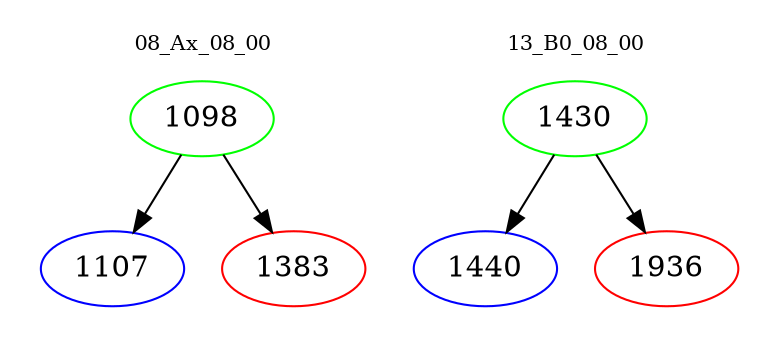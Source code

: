 digraph{
subgraph cluster_0 {
color = white
label = "08_Ax_08_00";
fontsize=10;
T0_1098 [label="1098", color="green"]
T0_1098 -> T0_1107 [color="black"]
T0_1107 [label="1107", color="blue"]
T0_1098 -> T0_1383 [color="black"]
T0_1383 [label="1383", color="red"]
}
subgraph cluster_1 {
color = white
label = "13_B0_08_00";
fontsize=10;
T1_1430 [label="1430", color="green"]
T1_1430 -> T1_1440 [color="black"]
T1_1440 [label="1440", color="blue"]
T1_1430 -> T1_1936 [color="black"]
T1_1936 [label="1936", color="red"]
}
}

